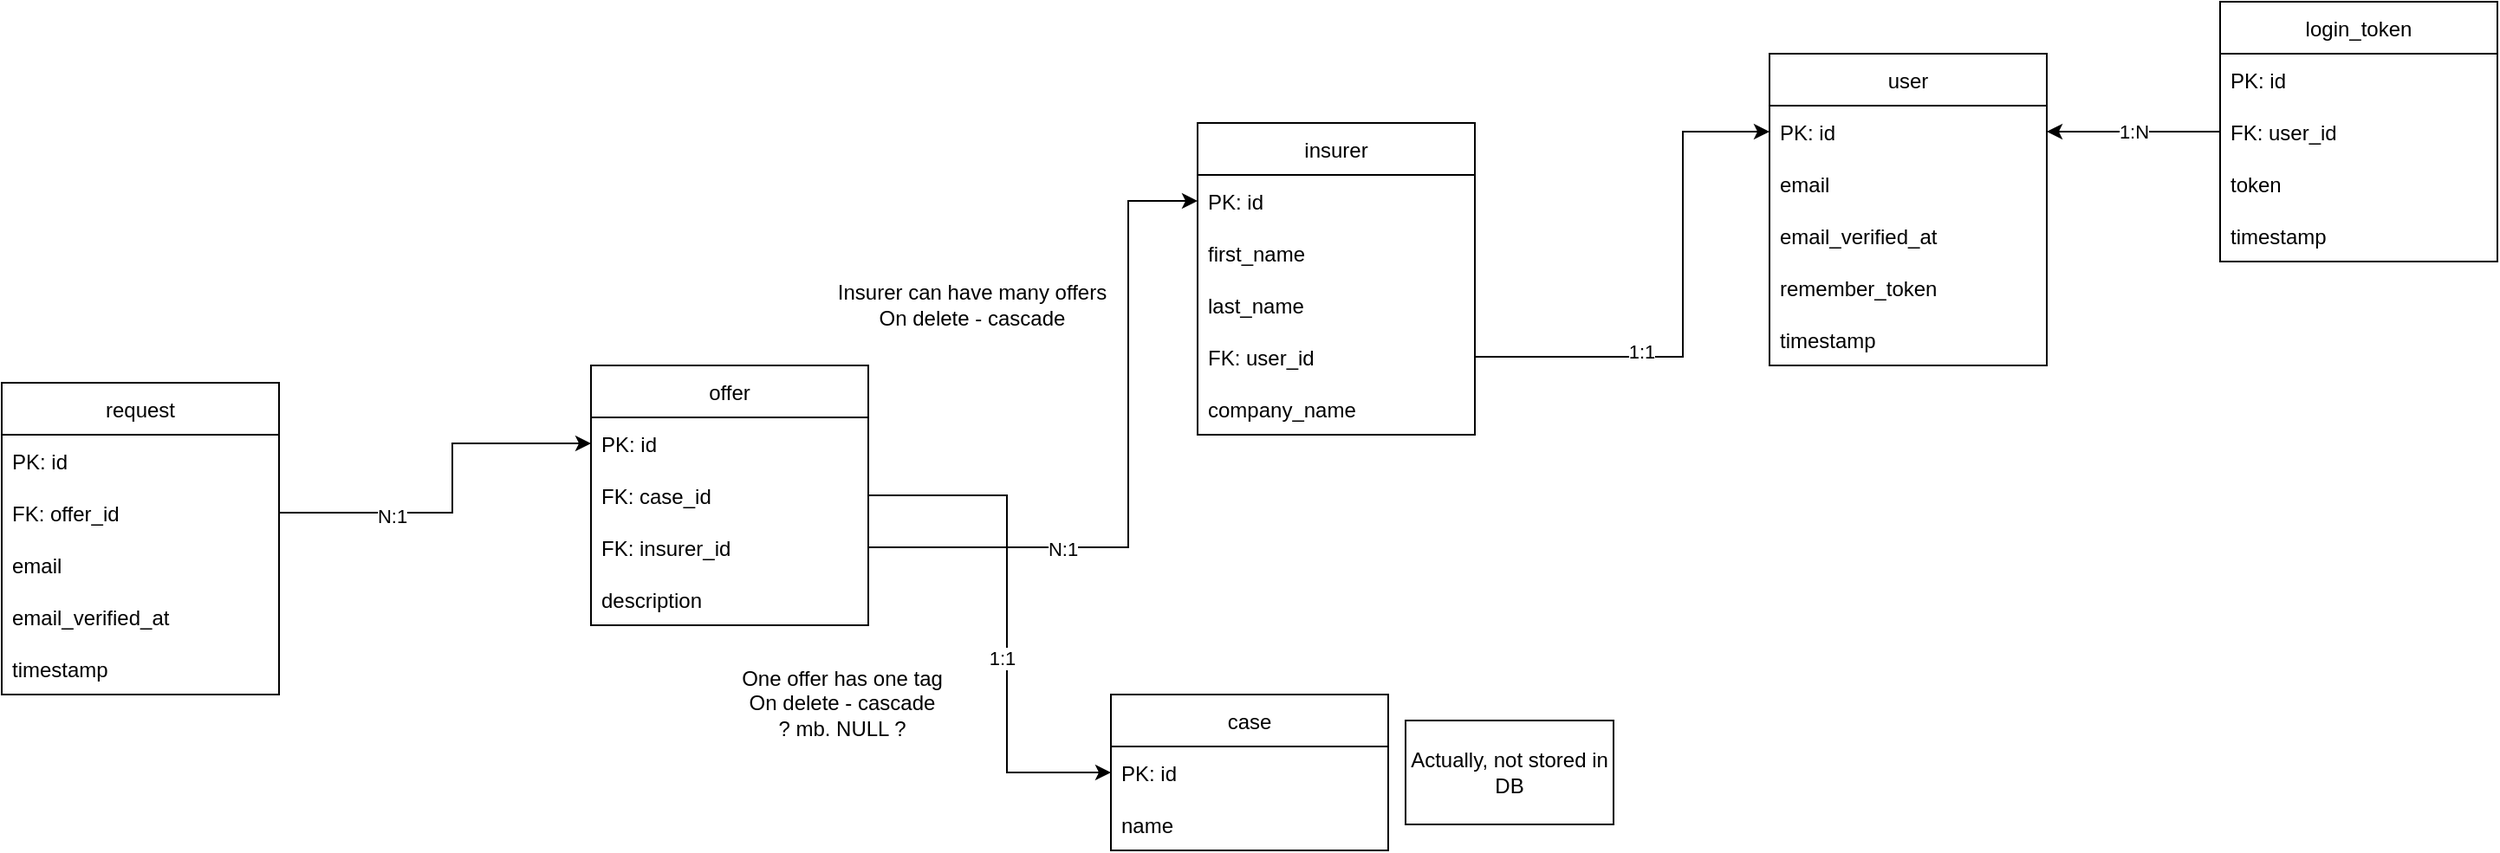 <mxfile version="16.5.6" type="device"><diagram id="vwQBGc_js6VBd2NwohnD" name="Page-1"><mxGraphModel dx="2496" dy="906" grid="1" gridSize="10" guides="1" tooltips="1" connect="1" arrows="1" fold="1" page="1" pageScale="1" pageWidth="850" pageHeight="1100" math="0" shadow="0"><root><mxCell id="0"/><mxCell id="1" parent="0"/><mxCell id="6WHOROJiZcmyDTrUHP8r-1" value="insurer" style="swimlane;fontStyle=0;childLayout=stackLayout;horizontal=1;startSize=30;horizontalStack=0;resizeParent=1;resizeParentMax=0;resizeLast=0;collapsible=1;marginBottom=0;" parent="1" vertex="1"><mxGeometry x="520" y="240" width="160" height="180" as="geometry"/></mxCell><mxCell id="6WHOROJiZcmyDTrUHP8r-2" value="PK: id" style="text;strokeColor=none;fillColor=none;align=left;verticalAlign=middle;spacingLeft=4;spacingRight=4;overflow=hidden;points=[[0,0.5],[1,0.5]];portConstraint=eastwest;rotatable=0;" parent="6WHOROJiZcmyDTrUHP8r-1" vertex="1"><mxGeometry y="30" width="160" height="30" as="geometry"/></mxCell><mxCell id="6WHOROJiZcmyDTrUHP8r-3" value="first_name" style="text;strokeColor=none;fillColor=none;align=left;verticalAlign=middle;spacingLeft=4;spacingRight=4;overflow=hidden;points=[[0,0.5],[1,0.5]];portConstraint=eastwest;rotatable=0;" parent="6WHOROJiZcmyDTrUHP8r-1" vertex="1"><mxGeometry y="60" width="160" height="30" as="geometry"/></mxCell><mxCell id="6WHOROJiZcmyDTrUHP8r-4" value="last_name" style="text;strokeColor=none;fillColor=none;align=left;verticalAlign=middle;spacingLeft=4;spacingRight=4;overflow=hidden;points=[[0,0.5],[1,0.5]];portConstraint=eastwest;rotatable=0;" parent="6WHOROJiZcmyDTrUHP8r-1" vertex="1"><mxGeometry y="90" width="160" height="30" as="geometry"/></mxCell><mxCell id="6WHOROJiZcmyDTrUHP8r-5" value="FK: user_id" style="text;strokeColor=none;fillColor=none;align=left;verticalAlign=middle;spacingLeft=4;spacingRight=4;overflow=hidden;points=[[0,0.5],[1,0.5]];portConstraint=eastwest;rotatable=0;" parent="6WHOROJiZcmyDTrUHP8r-1" vertex="1"><mxGeometry y="120" width="160" height="30" as="geometry"/></mxCell><mxCell id="6WHOROJiZcmyDTrUHP8r-6" value="company_name" style="text;strokeColor=none;fillColor=none;align=left;verticalAlign=middle;spacingLeft=4;spacingRight=4;overflow=hidden;points=[[0,0.5],[1,0.5]];portConstraint=eastwest;rotatable=0;" parent="6WHOROJiZcmyDTrUHP8r-1" vertex="1"><mxGeometry y="150" width="160" height="30" as="geometry"/></mxCell><mxCell id="6WHOROJiZcmyDTrUHP8r-7" value="offer" style="swimlane;fontStyle=0;childLayout=stackLayout;horizontal=1;startSize=30;horizontalStack=0;resizeParent=1;resizeParentMax=0;resizeLast=0;collapsible=1;marginBottom=0;" parent="1" vertex="1"><mxGeometry x="170" y="380" width="160" height="150" as="geometry"/></mxCell><mxCell id="6WHOROJiZcmyDTrUHP8r-8" value="PK: id" style="text;strokeColor=none;fillColor=none;align=left;verticalAlign=middle;spacingLeft=4;spacingRight=4;overflow=hidden;points=[[0,0.5],[1,0.5]];portConstraint=eastwest;rotatable=0;" parent="6WHOROJiZcmyDTrUHP8r-7" vertex="1"><mxGeometry y="30" width="160" height="30" as="geometry"/></mxCell><mxCell id="6WHOROJiZcmyDTrUHP8r-9" value="FK: case_id" style="text;strokeColor=none;fillColor=none;align=left;verticalAlign=middle;spacingLeft=4;spacingRight=4;overflow=hidden;points=[[0,0.5],[1,0.5]];portConstraint=eastwest;rotatable=0;" parent="6WHOROJiZcmyDTrUHP8r-7" vertex="1"><mxGeometry y="60" width="160" height="30" as="geometry"/></mxCell><mxCell id="6WHOROJiZcmyDTrUHP8r-10" value="FK: insurer_id" style="text;strokeColor=none;fillColor=none;align=left;verticalAlign=middle;spacingLeft=4;spacingRight=4;overflow=hidden;points=[[0,0.5],[1,0.5]];portConstraint=eastwest;rotatable=0;" parent="6WHOROJiZcmyDTrUHP8r-7" vertex="1"><mxGeometry y="90" width="160" height="30" as="geometry"/></mxCell><mxCell id="6WHOROJiZcmyDTrUHP8r-11" value="description" style="text;strokeColor=none;fillColor=none;align=left;verticalAlign=middle;spacingLeft=4;spacingRight=4;overflow=hidden;points=[[0,0.5],[1,0.5]];portConstraint=eastwest;rotatable=0;" parent="6WHOROJiZcmyDTrUHP8r-7" vertex="1"><mxGeometry y="120" width="160" height="30" as="geometry"/></mxCell><mxCell id="6WHOROJiZcmyDTrUHP8r-13" value="case" style="swimlane;fontStyle=0;childLayout=stackLayout;horizontal=1;startSize=30;horizontalStack=0;resizeParent=1;resizeParentMax=0;resizeLast=0;collapsible=1;marginBottom=0;" parent="1" vertex="1"><mxGeometry x="470" y="570" width="160" height="90" as="geometry"/></mxCell><mxCell id="6WHOROJiZcmyDTrUHP8r-14" value="PK: id" style="text;strokeColor=none;fillColor=none;align=left;verticalAlign=middle;spacingLeft=4;spacingRight=4;overflow=hidden;points=[[0,0.5],[1,0.5]];portConstraint=eastwest;rotatable=0;" parent="6WHOROJiZcmyDTrUHP8r-13" vertex="1"><mxGeometry y="30" width="160" height="30" as="geometry"/></mxCell><mxCell id="6WHOROJiZcmyDTrUHP8r-15" value="name" style="text;strokeColor=none;fillColor=none;align=left;verticalAlign=middle;spacingLeft=4;spacingRight=4;overflow=hidden;points=[[0,0.5],[1,0.5]];portConstraint=eastwest;rotatable=0;" parent="6WHOROJiZcmyDTrUHP8r-13" vertex="1"><mxGeometry y="60" width="160" height="30" as="geometry"/></mxCell><mxCell id="6WHOROJiZcmyDTrUHP8r-18" value="" style="endArrow=classic;html=1;rounded=0;exitX=1;exitY=0.5;exitDx=0;exitDy=0;entryX=0;entryY=0.5;entryDx=0;entryDy=0;" parent="1" source="6WHOROJiZcmyDTrUHP8r-9" target="6WHOROJiZcmyDTrUHP8r-14" edge="1"><mxGeometry width="50" height="50" relative="1" as="geometry"><mxPoint x="400" y="490" as="sourcePoint"/><mxPoint x="450" y="440" as="targetPoint"/><Array as="points"><mxPoint x="410" y="455"/><mxPoint x="410" y="615"/></Array></mxGeometry></mxCell><mxCell id="6WHOROJiZcmyDTrUHP8r-21" value="1:1" style="edgeLabel;html=1;align=center;verticalAlign=middle;resizable=0;points=[];" parent="6WHOROJiZcmyDTrUHP8r-18" vertex="1" connectable="0"><mxGeometry x="0.16" y="-3" relative="1" as="geometry"><mxPoint as="offset"/></mxGeometry></mxCell><mxCell id="6WHOROJiZcmyDTrUHP8r-19" value="" style="endArrow=classic;html=1;rounded=0;exitX=1;exitY=0.5;exitDx=0;exitDy=0;entryX=0;entryY=0.5;entryDx=0;entryDy=0;" parent="1" source="6WHOROJiZcmyDTrUHP8r-10" target="6WHOROJiZcmyDTrUHP8r-2" edge="1"><mxGeometry width="50" height="50" relative="1" as="geometry"><mxPoint x="400" y="490" as="sourcePoint"/><mxPoint x="450" y="440" as="targetPoint"/><Array as="points"><mxPoint x="480" y="485"/><mxPoint x="480" y="285"/></Array></mxGeometry></mxCell><mxCell id="6WHOROJiZcmyDTrUHP8r-20" value="N:1" style="edgeLabel;html=1;align=center;verticalAlign=middle;resizable=0;points=[];" parent="6WHOROJiZcmyDTrUHP8r-19" vertex="1" connectable="0"><mxGeometry x="-0.426" y="-1" relative="1" as="geometry"><mxPoint as="offset"/></mxGeometry></mxCell><mxCell id="5U4peH4KbhFjtiZoABVI-1" value="&lt;div&gt;One offer has one tag&lt;/div&gt;&lt;div&gt;On delete - cascade&lt;/div&gt;&lt;div&gt;? mb. NULL ?&lt;/div&gt;" style="text;html=1;strokeColor=none;fillColor=none;align=center;verticalAlign=middle;whiteSpace=wrap;rounded=0;" parent="1" vertex="1"><mxGeometry x="240" y="550" width="150" height="50" as="geometry"/></mxCell><mxCell id="5U4peH4KbhFjtiZoABVI-2" value="&lt;div&gt;Insurer can have many offers&lt;/div&gt;&lt;div&gt;&lt;div&gt;On delete - cascade&lt;/div&gt;&lt;/div&gt;" style="text;html=1;strokeColor=none;fillColor=none;align=center;verticalAlign=middle;whiteSpace=wrap;rounded=0;" parent="1" vertex="1"><mxGeometry x="280" y="330" width="220" height="30" as="geometry"/></mxCell><mxCell id="5U4peH4KbhFjtiZoABVI-3" value="Actually, not stored in DB" style="rounded=0;whiteSpace=wrap;html=1;" parent="1" vertex="1"><mxGeometry x="640" y="585" width="120" height="60" as="geometry"/></mxCell><mxCell id="rZYNWw6W39hJl1IwIx0R-1" value="user" style="swimlane;fontStyle=0;childLayout=stackLayout;horizontal=1;startSize=30;horizontalStack=0;resizeParent=1;resizeParentMax=0;resizeLast=0;collapsible=1;marginBottom=0;" parent="1" vertex="1"><mxGeometry x="850" y="200" width="160" height="180" as="geometry"/></mxCell><mxCell id="rZYNWw6W39hJl1IwIx0R-2" value="PK: id" style="text;strokeColor=none;fillColor=none;align=left;verticalAlign=middle;spacingLeft=4;spacingRight=4;overflow=hidden;points=[[0,0.5],[1,0.5]];portConstraint=eastwest;rotatable=0;" parent="rZYNWw6W39hJl1IwIx0R-1" vertex="1"><mxGeometry y="30" width="160" height="30" as="geometry"/></mxCell><mxCell id="rZYNWw6W39hJl1IwIx0R-3" value="email" style="text;strokeColor=none;fillColor=none;align=left;verticalAlign=middle;spacingLeft=4;spacingRight=4;overflow=hidden;points=[[0,0.5],[1,0.5]];portConstraint=eastwest;rotatable=0;" parent="rZYNWw6W39hJl1IwIx0R-1" vertex="1"><mxGeometry y="60" width="160" height="30" as="geometry"/></mxCell><mxCell id="rZYNWw6W39hJl1IwIx0R-4" value="email_verified_at" style="text;strokeColor=none;fillColor=none;align=left;verticalAlign=middle;spacingLeft=4;spacingRight=4;overflow=hidden;points=[[0,0.5],[1,0.5]];portConstraint=eastwest;rotatable=0;" parent="rZYNWw6W39hJl1IwIx0R-1" vertex="1"><mxGeometry y="90" width="160" height="30" as="geometry"/></mxCell><mxCell id="rZYNWw6W39hJl1IwIx0R-5" value="remember_token" style="text;strokeColor=none;fillColor=none;align=left;verticalAlign=middle;spacingLeft=4;spacingRight=4;overflow=hidden;points=[[0,0.5],[1,0.5]];portConstraint=eastwest;rotatable=0;" parent="rZYNWw6W39hJl1IwIx0R-1" vertex="1"><mxGeometry y="120" width="160" height="30" as="geometry"/></mxCell><mxCell id="m1HpeEY3gTqqsmzFMjPY-1" value="timestamp" style="text;strokeColor=none;fillColor=none;align=left;verticalAlign=middle;spacingLeft=4;spacingRight=4;overflow=hidden;points=[[0,0.5],[1,0.5]];portConstraint=eastwest;rotatable=0;" parent="rZYNWw6W39hJl1IwIx0R-1" vertex="1"><mxGeometry y="150" width="160" height="30" as="geometry"/></mxCell><mxCell id="m1HpeEY3gTqqsmzFMjPY-2" value="" style="endArrow=classic;html=1;rounded=0;exitX=1;exitY=0.5;exitDx=0;exitDy=0;entryX=0;entryY=0.5;entryDx=0;entryDy=0;" parent="1" source="6WHOROJiZcmyDTrUHP8r-5" target="rZYNWw6W39hJl1IwIx0R-2" edge="1"><mxGeometry width="50" height="50" relative="1" as="geometry"><mxPoint x="460" y="490" as="sourcePoint"/><mxPoint x="510" y="440" as="targetPoint"/><Array as="points"><mxPoint x="800" y="375"/><mxPoint x="800" y="245"/></Array></mxGeometry></mxCell><mxCell id="m1HpeEY3gTqqsmzFMjPY-3" value="1:1" style="edgeLabel;html=1;align=center;verticalAlign=middle;resizable=0;points=[];" parent="m1HpeEY3gTqqsmzFMjPY-2" vertex="1" connectable="0"><mxGeometry x="-0.36" y="3" relative="1" as="geometry"><mxPoint as="offset"/></mxGeometry></mxCell><mxCell id="m1HpeEY3gTqqsmzFMjPY-4" value="request" style="swimlane;fontStyle=0;childLayout=stackLayout;horizontal=1;startSize=30;horizontalStack=0;resizeParent=1;resizeParentMax=0;resizeLast=0;collapsible=1;marginBottom=0;" parent="1" vertex="1"><mxGeometry x="-170" y="390" width="160" height="180" as="geometry"/></mxCell><mxCell id="m1HpeEY3gTqqsmzFMjPY-5" value="PK: id" style="text;strokeColor=none;fillColor=none;align=left;verticalAlign=middle;spacingLeft=4;spacingRight=4;overflow=hidden;points=[[0,0.5],[1,0.5]];portConstraint=eastwest;rotatable=0;" parent="m1HpeEY3gTqqsmzFMjPY-4" vertex="1"><mxGeometry y="30" width="160" height="30" as="geometry"/></mxCell><mxCell id="m1HpeEY3gTqqsmzFMjPY-7" value="FK: offer_id" style="text;strokeColor=none;fillColor=none;align=left;verticalAlign=middle;spacingLeft=4;spacingRight=4;overflow=hidden;points=[[0,0.5],[1,0.5]];portConstraint=eastwest;rotatable=0;" parent="m1HpeEY3gTqqsmzFMjPY-4" vertex="1"><mxGeometry y="60" width="160" height="30" as="geometry"/></mxCell><mxCell id="m1HpeEY3gTqqsmzFMjPY-6" value="email" style="text;strokeColor=none;fillColor=none;align=left;verticalAlign=middle;spacingLeft=4;spacingRight=4;overflow=hidden;points=[[0,0.5],[1,0.5]];portConstraint=eastwest;rotatable=0;" parent="m1HpeEY3gTqqsmzFMjPY-4" vertex="1"><mxGeometry y="90" width="160" height="30" as="geometry"/></mxCell><mxCell id="Q4lNLit_9Ql3wmD7apl8-8" value="email_verified_at" style="text;strokeColor=none;fillColor=none;align=left;verticalAlign=middle;spacingLeft=4;spacingRight=4;overflow=hidden;points=[[0,0.5],[1,0.5]];portConstraint=eastwest;rotatable=0;" vertex="1" parent="m1HpeEY3gTqqsmzFMjPY-4"><mxGeometry y="120" width="160" height="30" as="geometry"/></mxCell><mxCell id="Q4lNLit_9Ql3wmD7apl8-9" value="timestamp" style="text;strokeColor=none;fillColor=none;align=left;verticalAlign=middle;spacingLeft=4;spacingRight=4;overflow=hidden;points=[[0,0.5],[1,0.5]];portConstraint=eastwest;rotatable=0;" vertex="1" parent="m1HpeEY3gTqqsmzFMjPY-4"><mxGeometry y="150" width="160" height="30" as="geometry"/></mxCell><mxCell id="m1HpeEY3gTqqsmzFMjPY-9" value="" style="endArrow=classic;html=1;rounded=0;exitX=1;exitY=0.5;exitDx=0;exitDy=0;entryX=0;entryY=0.5;entryDx=0;entryDy=0;" parent="1" source="m1HpeEY3gTqqsmzFMjPY-7" target="6WHOROJiZcmyDTrUHP8r-8" edge="1"><mxGeometry width="50" height="50" relative="1" as="geometry"><mxPoint x="260" y="490" as="sourcePoint"/><mxPoint x="310" y="440" as="targetPoint"/><Array as="points"><mxPoint x="90" y="465"/><mxPoint x="90" y="425"/></Array></mxGeometry></mxCell><mxCell id="m1HpeEY3gTqqsmzFMjPY-10" value="N:1" style="edgeLabel;html=1;align=center;verticalAlign=middle;resizable=0;points=[];" parent="m1HpeEY3gTqqsmzFMjPY-9" vertex="1" connectable="0"><mxGeometry x="-0.409" y="-2" relative="1" as="geometry"><mxPoint as="offset"/></mxGeometry></mxCell><mxCell id="Q4lNLit_9Ql3wmD7apl8-1" value="login_token" style="swimlane;fontStyle=0;childLayout=stackLayout;horizontal=1;startSize=30;horizontalStack=0;resizeParent=1;resizeParentMax=0;resizeLast=0;collapsible=1;marginBottom=0;" vertex="1" parent="1"><mxGeometry x="1110" y="170" width="160" height="150" as="geometry"/></mxCell><mxCell id="Q4lNLit_9Ql3wmD7apl8-2" value="PK: id" style="text;strokeColor=none;fillColor=none;align=left;verticalAlign=middle;spacingLeft=4;spacingRight=4;overflow=hidden;points=[[0,0.5],[1,0.5]];portConstraint=eastwest;rotatable=0;" vertex="1" parent="Q4lNLit_9Ql3wmD7apl8-1"><mxGeometry y="30" width="160" height="30" as="geometry"/></mxCell><mxCell id="Q4lNLit_9Ql3wmD7apl8-3" value="FK: user_id" style="text;strokeColor=none;fillColor=none;align=left;verticalAlign=middle;spacingLeft=4;spacingRight=4;overflow=hidden;points=[[0,0.5],[1,0.5]];portConstraint=eastwest;rotatable=0;" vertex="1" parent="Q4lNLit_9Ql3wmD7apl8-1"><mxGeometry y="60" width="160" height="30" as="geometry"/></mxCell><mxCell id="Q4lNLit_9Ql3wmD7apl8-4" value="token" style="text;strokeColor=none;fillColor=none;align=left;verticalAlign=middle;spacingLeft=4;spacingRight=4;overflow=hidden;points=[[0,0.5],[1,0.5]];portConstraint=eastwest;rotatable=0;" vertex="1" parent="Q4lNLit_9Ql3wmD7apl8-1"><mxGeometry y="90" width="160" height="30" as="geometry"/></mxCell><mxCell id="Q4lNLit_9Ql3wmD7apl8-6" value="timestamp" style="text;strokeColor=none;fillColor=none;align=left;verticalAlign=middle;spacingLeft=4;spacingRight=4;overflow=hidden;points=[[0,0.5],[1,0.5]];portConstraint=eastwest;rotatable=0;" vertex="1" parent="Q4lNLit_9Ql3wmD7apl8-1"><mxGeometry y="120" width="160" height="30" as="geometry"/></mxCell><mxCell id="Q4lNLit_9Ql3wmD7apl8-7" value="1:N" style="endArrow=classic;html=1;rounded=0;exitX=0;exitY=0.5;exitDx=0;exitDy=0;entryX=1;entryY=0.5;entryDx=0;entryDy=0;" edge="1" parent="1" source="Q4lNLit_9Ql3wmD7apl8-3" target="rZYNWw6W39hJl1IwIx0R-2"><mxGeometry width="50" height="50" relative="1" as="geometry"><mxPoint x="1010" y="470" as="sourcePoint"/><mxPoint x="1060" y="420" as="targetPoint"/></mxGeometry></mxCell></root></mxGraphModel></diagram></mxfile>